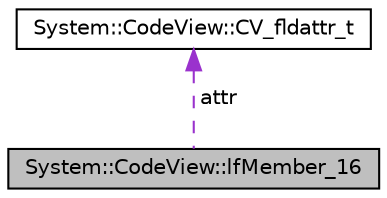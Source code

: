 digraph G
{
  edge [fontname="Helvetica",fontsize="10",labelfontname="Helvetica",labelfontsize="10"];
  node [fontname="Helvetica",fontsize="10",shape=record];
  Node1 [label="System::CodeView::lfMember_16",height=0.2,width=0.4,color="black", fillcolor="grey75", style="filled" fontcolor="black"];
  Node2 -> Node1 [dir="back",color="darkorchid3",fontsize="10",style="dashed",label=" attr" ,fontname="Helvetica"];
  Node2 [label="System::CodeView::CV_fldattr_t",height=0.2,width=0.4,color="black", fillcolor="white", style="filled",URL="$struct_system_1_1_code_view_1_1_c_v__fldattr__t.html"];
}
